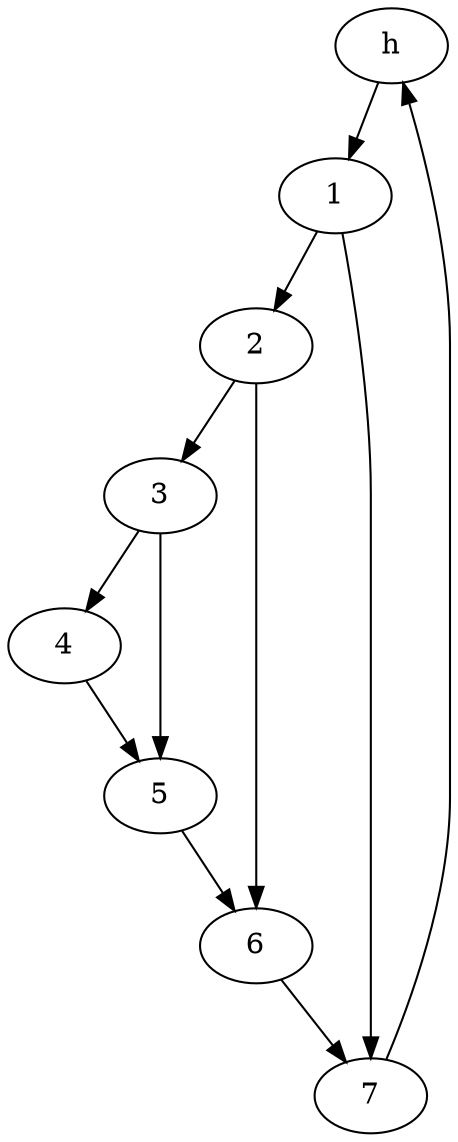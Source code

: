 strict digraph correlator {
	graph [name=correlator];
	h	 [component_delay=0];
	1	 [component_delay=3];
	2	 [component_delay=3];
	3	 [component_delay=3];
	4	 [component_delay=3];
	5	 [component_delay=7];
	6	 [component_delay=7];
	7	 [component_delay=7];

	h -> 1	 [wire_delay=1];
	1 -> 2	 [wire_delay=1];
	1 -> 7	 [wire_delay=0];
	2 -> 3	 [wire_delay=1];
	2 -> 6	 [wire_delay=0];
	3 -> 4	 [wire_delay=1];
	3 -> 5	 [wire_delay=0];
	4 -> 5	 [wire_delay=0];
	7 -> h	 [wire_delay=0];
	6 -> 7	 [wire_delay=0];
	5 -> 6	 [wire_delay=0];
}
